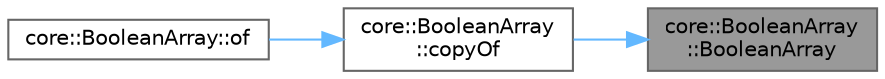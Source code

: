 digraph "core::BooleanArray::BooleanArray"
{
 // INTERACTIVE_SVG=YES
 // LATEX_PDF_SIZE
  bgcolor="transparent";
  edge [fontname=Helvetica,fontsize=10,labelfontname=Helvetica,labelfontsize=10];
  node [fontname=Helvetica,fontsize=10,shape=box,height=0.2,width=0.4];
  rankdir="RL";
  Node1 [id="Node000001",label="core::BooleanArray\l::BooleanArray",height=0.2,width=0.4,color="gray40", fillcolor="grey60", style="filled", fontcolor="black",tooltip="Construct new BooleanArray instance able to contains the given number of values."];
  Node1 -> Node2 [id="edge1_Node000001_Node000002",dir="back",color="steelblue1",style="solid",tooltip=" "];
  Node2 [id="Node000002",label="core::BooleanArray\l::copyOf",height=0.2,width=0.4,color="grey40", fillcolor="white", style="filled",URL="$da/d74/a00099.html#aa1bc1ffbafc48af6b50a8cfb459325ec",tooltip="Obtain newly created BooleanArray instance with primitive bool array, such as gbool[]."];
  Node2 -> Node3 [id="edge2_Node000002_Node000003",dir="back",color="steelblue1",style="solid",tooltip=" "];
  Node3 [id="Node000003",label="core::BooleanArray::of",height=0.2,width=0.4,color="grey40", fillcolor="white", style="filled",URL="$da/d74/a00099.html#af9736b6e403805295f94d68de753118b",tooltip="Obtain newly created BooleanArray instance with given bools values or code points."];
}
